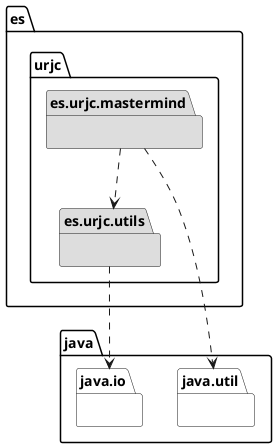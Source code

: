 @startuml

package es.urjc.mastermind #DDDDDD{}
package es.urjc.utils #DDDDDD{}
package java.util #FFFFFF{}
package java.io #FFFFFF{}

es.urjc.mastermind ..> es.urjc.utils
es.urjc.mastermind ..> java.util
es.urjc.utils ..> java.io

@enduml
